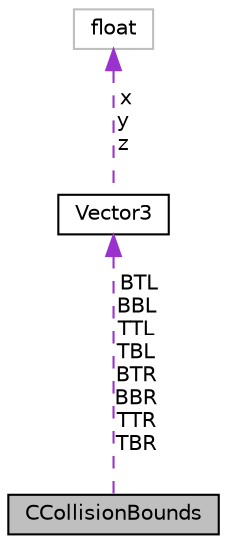 digraph "CCollisionBounds"
{
  bgcolor="transparent";
  edge [fontname="Helvetica",fontsize="10",labelfontname="Helvetica",labelfontsize="10"];
  node [fontname="Helvetica",fontsize="10",shape=record];
  Node1 [label="CCollisionBounds",height=0.2,width=0.4,color="black", fillcolor="grey75", style="filled", fontcolor="black"];
  Node2 -> Node1 [dir="back",color="darkorchid3",fontsize="10",style="dashed",label=" BTL\nBBL\nTTL\nTBL\nBTR\nBBR\nTTR\nTBR" ,fontname="Helvetica"];
  Node2 [label="Vector3",height=0.2,width=0.4,color="black",URL="$structVector3.html",tooltip="Defines a 3D vector and its methods. "];
  Node3 -> Node2 [dir="back",color="darkorchid3",fontsize="10",style="dashed",label=" x\ny\nz" ,fontname="Helvetica"];
  Node3 [label="float",height=0.2,width=0.4,color="grey75"];
}
